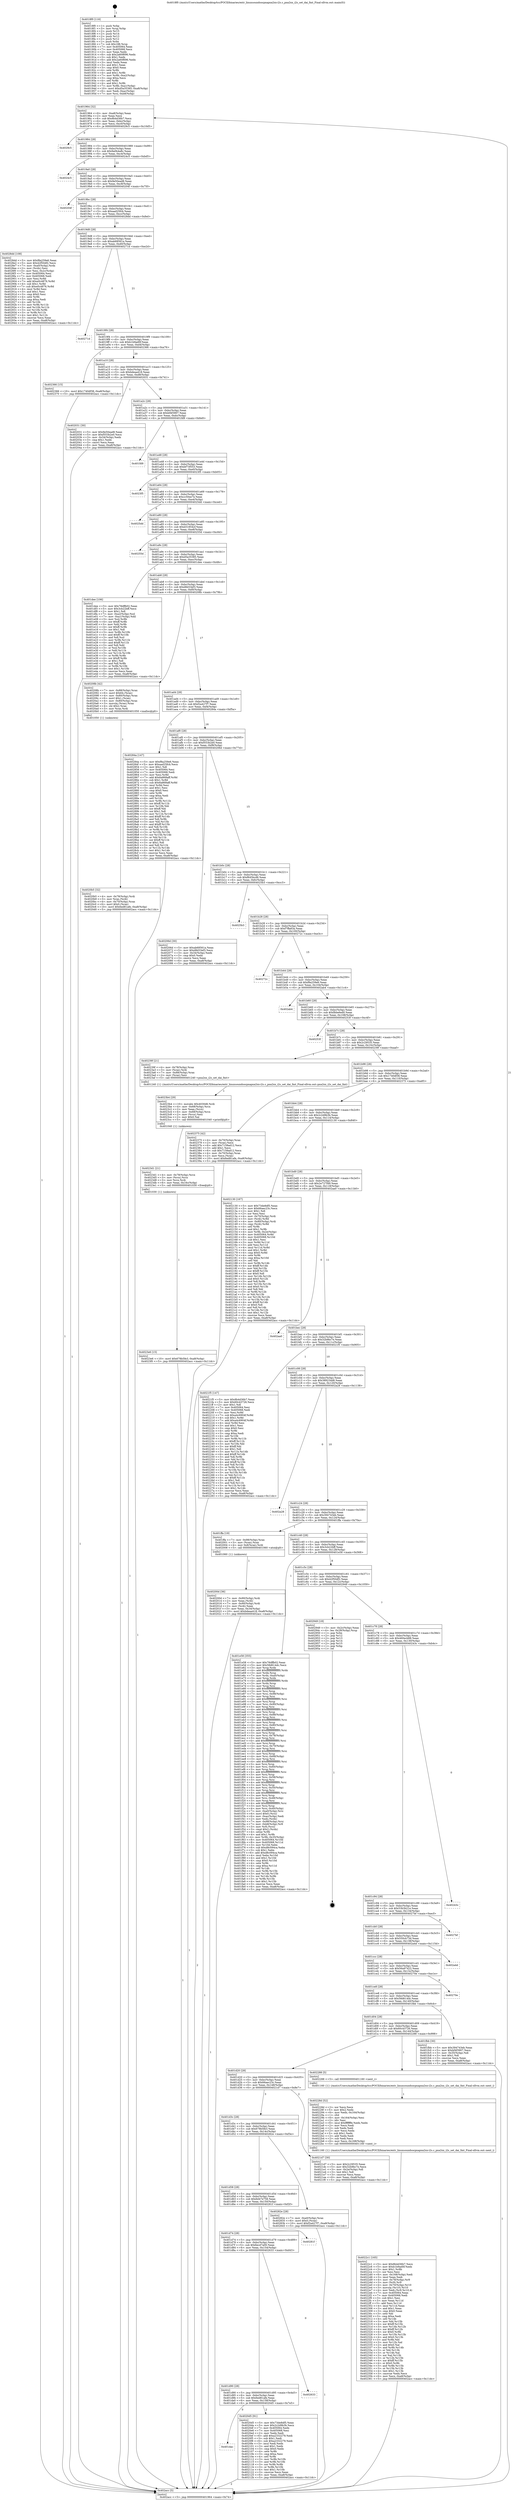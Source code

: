 digraph "0x4018f0" {
  label = "0x4018f0 (/mnt/c/Users/mathe/Desktop/tcc/POCII/binaries/extr_linuxsoundsocpxapxa2xx-i2s.c_pxa2xx_i2s_set_dai_fmt_Final-ollvm.out::main(0))"
  labelloc = "t"
  node[shape=record]

  Entry [label="",width=0.3,height=0.3,shape=circle,fillcolor=black,style=filled]
  "0x401964" [label="{
     0x401964 [32]\l
     | [instrs]\l
     &nbsp;&nbsp;0x401964 \<+6\>: mov -0xa8(%rbp),%eax\l
     &nbsp;&nbsp;0x40196a \<+2\>: mov %eax,%ecx\l
     &nbsp;&nbsp;0x40196c \<+6\>: sub $0x8b4d36b7,%ecx\l
     &nbsp;&nbsp;0x401972 \<+6\>: mov %eax,-0xbc(%rbp)\l
     &nbsp;&nbsp;0x401978 \<+6\>: mov %ecx,-0xc0(%rbp)\l
     &nbsp;&nbsp;0x40197e \<+6\>: je 00000000004029c5 \<main+0x10d5\>\l
  }"]
  "0x4029c5" [label="{
     0x4029c5\l
  }", style=dashed]
  "0x401984" [label="{
     0x401984 [28]\l
     | [instrs]\l
     &nbsp;&nbsp;0x401984 \<+5\>: jmp 0000000000401989 \<main+0x99\>\l
     &nbsp;&nbsp;0x401989 \<+6\>: mov -0xbc(%rbp),%eax\l
     &nbsp;&nbsp;0x40198f \<+5\>: sub $0x9a0b4a8c,%eax\l
     &nbsp;&nbsp;0x401994 \<+6\>: mov %eax,-0xc4(%rbp)\l
     &nbsp;&nbsp;0x40199a \<+6\>: je 00000000004024c5 \<main+0xbd5\>\l
  }"]
  Exit [label="",width=0.3,height=0.3,shape=circle,fillcolor=black,style=filled,peripheries=2]
  "0x4024c5" [label="{
     0x4024c5\l
  }", style=dashed]
  "0x4019a0" [label="{
     0x4019a0 [28]\l
     | [instrs]\l
     &nbsp;&nbsp;0x4019a0 \<+5\>: jmp 00000000004019a5 \<main+0xb5\>\l
     &nbsp;&nbsp;0x4019a5 \<+6\>: mov -0xbc(%rbp),%eax\l
     &nbsp;&nbsp;0x4019ab \<+5\>: sub $0x9e50ead8,%eax\l
     &nbsp;&nbsp;0x4019b0 \<+6\>: mov %eax,-0xc8(%rbp)\l
     &nbsp;&nbsp;0x4019b6 \<+6\>: je 000000000040204f \<main+0x75f\>\l
  }"]
  "0x4023e6" [label="{
     0x4023e6 [15]\l
     | [instrs]\l
     &nbsp;&nbsp;0x4023e6 \<+10\>: movl $0x678b5fe3,-0xa8(%rbp)\l
     &nbsp;&nbsp;0x4023f0 \<+5\>: jmp 0000000000402acc \<main+0x11dc\>\l
  }"]
  "0x40204f" [label="{
     0x40204f\l
  }", style=dashed]
  "0x4019bc" [label="{
     0x4019bc [28]\l
     | [instrs]\l
     &nbsp;&nbsp;0x4019bc \<+5\>: jmp 00000000004019c1 \<main+0xd1\>\l
     &nbsp;&nbsp;0x4019c1 \<+6\>: mov -0xbc(%rbp),%eax\l
     &nbsp;&nbsp;0x4019c7 \<+5\>: sub $0xaad25fcb,%eax\l
     &nbsp;&nbsp;0x4019cc \<+6\>: mov %eax,-0xcc(%rbp)\l
     &nbsp;&nbsp;0x4019d2 \<+6\>: je 00000000004028dd \<main+0xfed\>\l
  }"]
  "0x4023d1" [label="{
     0x4023d1 [21]\l
     | [instrs]\l
     &nbsp;&nbsp;0x4023d1 \<+4\>: mov -0x78(%rbp),%rcx\l
     &nbsp;&nbsp;0x4023d5 \<+3\>: mov (%rcx),%rcx\l
     &nbsp;&nbsp;0x4023d8 \<+3\>: mov %rcx,%rdi\l
     &nbsp;&nbsp;0x4023db \<+6\>: mov %eax,-0x16c(%rbp)\l
     &nbsp;&nbsp;0x4023e1 \<+5\>: call 0000000000401030 \<free@plt\>\l
     | [calls]\l
     &nbsp;&nbsp;0x401030 \{1\} (unknown)\l
  }"]
  "0x4028dd" [label="{
     0x4028dd [108]\l
     | [instrs]\l
     &nbsp;&nbsp;0x4028dd \<+5\>: mov $0xf8a259e6,%eax\l
     &nbsp;&nbsp;0x4028e2 \<+5\>: mov $0x42f50df2,%ecx\l
     &nbsp;&nbsp;0x4028e7 \<+7\>: mov -0xa0(%rbp),%rdx\l
     &nbsp;&nbsp;0x4028ee \<+2\>: mov (%rdx),%esi\l
     &nbsp;&nbsp;0x4028f0 \<+3\>: mov %esi,-0x2c(%rbp)\l
     &nbsp;&nbsp;0x4028f3 \<+7\>: mov 0x405064,%esi\l
     &nbsp;&nbsp;0x4028fa \<+7\>: mov 0x405068,%edi\l
     &nbsp;&nbsp;0x402901 \<+3\>: mov %esi,%r8d\l
     &nbsp;&nbsp;0x402904 \<+7\>: add $0xe0c4876,%r8d\l
     &nbsp;&nbsp;0x40290b \<+4\>: sub $0x1,%r8d\l
     &nbsp;&nbsp;0x40290f \<+7\>: sub $0xe0c4876,%r8d\l
     &nbsp;&nbsp;0x402916 \<+4\>: imul %r8d,%esi\l
     &nbsp;&nbsp;0x40291a \<+3\>: and $0x1,%esi\l
     &nbsp;&nbsp;0x40291d \<+3\>: cmp $0x0,%esi\l
     &nbsp;&nbsp;0x402920 \<+4\>: sete %r9b\l
     &nbsp;&nbsp;0x402924 \<+3\>: cmp $0xa,%edi\l
     &nbsp;&nbsp;0x402927 \<+4\>: setl %r10b\l
     &nbsp;&nbsp;0x40292b \<+3\>: mov %r9b,%r11b\l
     &nbsp;&nbsp;0x40292e \<+3\>: and %r10b,%r11b\l
     &nbsp;&nbsp;0x402931 \<+3\>: xor %r10b,%r9b\l
     &nbsp;&nbsp;0x402934 \<+3\>: or %r9b,%r11b\l
     &nbsp;&nbsp;0x402937 \<+4\>: test $0x1,%r11b\l
     &nbsp;&nbsp;0x40293b \<+3\>: cmovne %ecx,%eax\l
     &nbsp;&nbsp;0x40293e \<+6\>: mov %eax,-0xa8(%rbp)\l
     &nbsp;&nbsp;0x402944 \<+5\>: jmp 0000000000402acc \<main+0x11dc\>\l
  }"]
  "0x4019d8" [label="{
     0x4019d8 [28]\l
     | [instrs]\l
     &nbsp;&nbsp;0x4019d8 \<+5\>: jmp 00000000004019dd \<main+0xed\>\l
     &nbsp;&nbsp;0x4019dd \<+6\>: mov -0xbc(%rbp),%eax\l
     &nbsp;&nbsp;0x4019e3 \<+5\>: sub $0xab68561a,%eax\l
     &nbsp;&nbsp;0x4019e8 \<+6\>: mov %eax,-0xd0(%rbp)\l
     &nbsp;&nbsp;0x4019ee \<+6\>: je 000000000040271d \<main+0xe2d\>\l
  }"]
  "0x4023b4" [label="{
     0x4023b4 [29]\l
     | [instrs]\l
     &nbsp;&nbsp;0x4023b4 \<+10\>: movabs $0x4030d6,%rdi\l
     &nbsp;&nbsp;0x4023be \<+4\>: mov -0x68(%rbp),%rcx\l
     &nbsp;&nbsp;0x4023c2 \<+2\>: mov %eax,(%rcx)\l
     &nbsp;&nbsp;0x4023c4 \<+4\>: mov -0x68(%rbp),%rcx\l
     &nbsp;&nbsp;0x4023c8 \<+2\>: mov (%rcx),%esi\l
     &nbsp;&nbsp;0x4023ca \<+2\>: mov $0x0,%al\l
     &nbsp;&nbsp;0x4023cc \<+5\>: call 0000000000401040 \<printf@plt\>\l
     | [calls]\l
     &nbsp;&nbsp;0x401040 \{1\} (unknown)\l
  }"]
  "0x40271d" [label="{
     0x40271d\l
  }", style=dashed]
  "0x4019f4" [label="{
     0x4019f4 [28]\l
     | [instrs]\l
     &nbsp;&nbsp;0x4019f4 \<+5\>: jmp 00000000004019f9 \<main+0x109\>\l
     &nbsp;&nbsp;0x4019f9 \<+6\>: mov -0xbc(%rbp),%eax\l
     &nbsp;&nbsp;0x4019ff \<+5\>: sub $0xb1b9ad0f,%eax\l
     &nbsp;&nbsp;0x401a04 \<+6\>: mov %eax,-0xd4(%rbp)\l
     &nbsp;&nbsp;0x401a0a \<+6\>: je 0000000000402366 \<main+0xa76\>\l
  }"]
  "0x4022c1" [label="{
     0x4022c1 [165]\l
     | [instrs]\l
     &nbsp;&nbsp;0x4022c1 \<+5\>: mov $0x8b4d36b7,%ecx\l
     &nbsp;&nbsp;0x4022c6 \<+5\>: mov $0xb1b9ad0f,%edx\l
     &nbsp;&nbsp;0x4022cb \<+3\>: mov $0x1,%r8b\l
     &nbsp;&nbsp;0x4022ce \<+2\>: xor %esi,%esi\l
     &nbsp;&nbsp;0x4022d0 \<+6\>: mov -0x168(%rbp),%edi\l
     &nbsp;&nbsp;0x4022d6 \<+3\>: imul %eax,%edi\l
     &nbsp;&nbsp;0x4022d9 \<+4\>: mov -0x78(%rbp),%r9\l
     &nbsp;&nbsp;0x4022dd \<+3\>: mov (%r9),%r9\l
     &nbsp;&nbsp;0x4022e0 \<+4\>: mov -0x70(%rbp),%r10\l
     &nbsp;&nbsp;0x4022e4 \<+3\>: movslq (%r10),%r10\l
     &nbsp;&nbsp;0x4022e7 \<+4\>: mov %edi,(%r9,%r10,4)\l
     &nbsp;&nbsp;0x4022eb \<+7\>: mov 0x405064,%eax\l
     &nbsp;&nbsp;0x4022f2 \<+7\>: mov 0x405068,%edi\l
     &nbsp;&nbsp;0x4022f9 \<+3\>: sub $0x1,%esi\l
     &nbsp;&nbsp;0x4022fc \<+3\>: mov %eax,%r11d\l
     &nbsp;&nbsp;0x4022ff \<+3\>: add %esi,%r11d\l
     &nbsp;&nbsp;0x402302 \<+4\>: imul %r11d,%eax\l
     &nbsp;&nbsp;0x402306 \<+3\>: and $0x1,%eax\l
     &nbsp;&nbsp;0x402309 \<+3\>: cmp $0x0,%eax\l
     &nbsp;&nbsp;0x40230c \<+3\>: sete %bl\l
     &nbsp;&nbsp;0x40230f \<+3\>: cmp $0xa,%edi\l
     &nbsp;&nbsp;0x402312 \<+4\>: setl %r14b\l
     &nbsp;&nbsp;0x402316 \<+3\>: mov %bl,%r15b\l
     &nbsp;&nbsp;0x402319 \<+4\>: xor $0xff,%r15b\l
     &nbsp;&nbsp;0x40231d \<+3\>: mov %r14b,%r12b\l
     &nbsp;&nbsp;0x402320 \<+4\>: xor $0xff,%r12b\l
     &nbsp;&nbsp;0x402324 \<+4\>: xor $0x0,%r8b\l
     &nbsp;&nbsp;0x402328 \<+3\>: mov %r15b,%r13b\l
     &nbsp;&nbsp;0x40232b \<+4\>: and $0x0,%r13b\l
     &nbsp;&nbsp;0x40232f \<+3\>: and %r8b,%bl\l
     &nbsp;&nbsp;0x402332 \<+3\>: mov %r12b,%al\l
     &nbsp;&nbsp;0x402335 \<+2\>: and $0x0,%al\l
     &nbsp;&nbsp;0x402337 \<+3\>: and %r8b,%r14b\l
     &nbsp;&nbsp;0x40233a \<+3\>: or %bl,%r13b\l
     &nbsp;&nbsp;0x40233d \<+3\>: or %r14b,%al\l
     &nbsp;&nbsp;0x402340 \<+3\>: xor %al,%r13b\l
     &nbsp;&nbsp;0x402343 \<+3\>: or %r12b,%r15b\l
     &nbsp;&nbsp;0x402346 \<+4\>: xor $0xff,%r15b\l
     &nbsp;&nbsp;0x40234a \<+4\>: or $0x0,%r8b\l
     &nbsp;&nbsp;0x40234e \<+3\>: and %r8b,%r15b\l
     &nbsp;&nbsp;0x402351 \<+3\>: or %r15b,%r13b\l
     &nbsp;&nbsp;0x402354 \<+4\>: test $0x1,%r13b\l
     &nbsp;&nbsp;0x402358 \<+3\>: cmovne %edx,%ecx\l
     &nbsp;&nbsp;0x40235b \<+6\>: mov %ecx,-0xa8(%rbp)\l
     &nbsp;&nbsp;0x402361 \<+5\>: jmp 0000000000402acc \<main+0x11dc\>\l
  }"]
  "0x402366" [label="{
     0x402366 [15]\l
     | [instrs]\l
     &nbsp;&nbsp;0x402366 \<+10\>: movl $0x1740df38,-0xa8(%rbp)\l
     &nbsp;&nbsp;0x402370 \<+5\>: jmp 0000000000402acc \<main+0x11dc\>\l
  }"]
  "0x401a10" [label="{
     0x401a10 [28]\l
     | [instrs]\l
     &nbsp;&nbsp;0x401a10 \<+5\>: jmp 0000000000401a15 \<main+0x125\>\l
     &nbsp;&nbsp;0x401a15 \<+6\>: mov -0xbc(%rbp),%eax\l
     &nbsp;&nbsp;0x401a1b \<+5\>: sub $0xbdeaa418,%eax\l
     &nbsp;&nbsp;0x401a20 \<+6\>: mov %eax,-0xd8(%rbp)\l
     &nbsp;&nbsp;0x401a26 \<+6\>: je 0000000000402031 \<main+0x741\>\l
  }"]
  "0x40228d" [label="{
     0x40228d [52]\l
     | [instrs]\l
     &nbsp;&nbsp;0x40228d \<+2\>: xor %ecx,%ecx\l
     &nbsp;&nbsp;0x40228f \<+5\>: mov $0x2,%edx\l
     &nbsp;&nbsp;0x402294 \<+6\>: mov %edx,-0x164(%rbp)\l
     &nbsp;&nbsp;0x40229a \<+1\>: cltd\l
     &nbsp;&nbsp;0x40229b \<+6\>: mov -0x164(%rbp),%esi\l
     &nbsp;&nbsp;0x4022a1 \<+2\>: idiv %esi\l
     &nbsp;&nbsp;0x4022a3 \<+6\>: imul $0xfffffffe,%edx,%edx\l
     &nbsp;&nbsp;0x4022a9 \<+2\>: mov %ecx,%edi\l
     &nbsp;&nbsp;0x4022ab \<+2\>: sub %edx,%edi\l
     &nbsp;&nbsp;0x4022ad \<+2\>: mov %ecx,%edx\l
     &nbsp;&nbsp;0x4022af \<+3\>: sub $0x1,%edx\l
     &nbsp;&nbsp;0x4022b2 \<+2\>: add %edx,%edi\l
     &nbsp;&nbsp;0x4022b4 \<+2\>: sub %edi,%ecx\l
     &nbsp;&nbsp;0x4022b6 \<+6\>: mov %ecx,-0x168(%rbp)\l
     &nbsp;&nbsp;0x4022bc \<+5\>: call 0000000000401160 \<next_i\>\l
     | [calls]\l
     &nbsp;&nbsp;0x401160 \{1\} (/mnt/c/Users/mathe/Desktop/tcc/POCII/binaries/extr_linuxsoundsocpxapxa2xx-i2s.c_pxa2xx_i2s_set_dai_fmt_Final-ollvm.out::next_i)\l
  }"]
  "0x402031" [label="{
     0x402031 [30]\l
     | [instrs]\l
     &nbsp;&nbsp;0x402031 \<+5\>: mov $0x9e50ead8,%eax\l
     &nbsp;&nbsp;0x402036 \<+5\>: mov $0xf553b2e0,%ecx\l
     &nbsp;&nbsp;0x40203b \<+3\>: mov -0x34(%rbp),%edx\l
     &nbsp;&nbsp;0x40203e \<+3\>: cmp $0x1,%edx\l
     &nbsp;&nbsp;0x402041 \<+3\>: cmovl %ecx,%eax\l
     &nbsp;&nbsp;0x402044 \<+6\>: mov %eax,-0xa8(%rbp)\l
     &nbsp;&nbsp;0x40204a \<+5\>: jmp 0000000000402acc \<main+0x11dc\>\l
  }"]
  "0x401a2c" [label="{
     0x401a2c [28]\l
     | [instrs]\l
     &nbsp;&nbsp;0x401a2c \<+5\>: jmp 0000000000401a31 \<main+0x141\>\l
     &nbsp;&nbsp;0x401a31 \<+6\>: mov -0xbc(%rbp),%eax\l
     &nbsp;&nbsp;0x401a37 \<+5\>: sub $0xbf4f3907,%eax\l
     &nbsp;&nbsp;0x401a3c \<+6\>: mov %eax,-0xdc(%rbp)\l
     &nbsp;&nbsp;0x401a42 \<+6\>: je 0000000000401fd9 \<main+0x6e9\>\l
  }"]
  "0x401dac" [label="{
     0x401dac\l
  }", style=dashed]
  "0x401fd9" [label="{
     0x401fd9\l
  }", style=dashed]
  "0x401a48" [label="{
     0x401a48 [28]\l
     | [instrs]\l
     &nbsp;&nbsp;0x401a48 \<+5\>: jmp 0000000000401a4d \<main+0x15d\>\l
     &nbsp;&nbsp;0x401a4d \<+6\>: mov -0xbc(%rbp),%eax\l
     &nbsp;&nbsp;0x401a53 \<+5\>: sub $0xbf73f553,%eax\l
     &nbsp;&nbsp;0x401a58 \<+6\>: mov %eax,-0xe0(%rbp)\l
     &nbsp;&nbsp;0x401a5e \<+6\>: je 00000000004023f5 \<main+0xb05\>\l
  }"]
  "0x4020d5" [label="{
     0x4020d5 [91]\l
     | [instrs]\l
     &nbsp;&nbsp;0x4020d5 \<+5\>: mov $0x73de8df5,%eax\l
     &nbsp;&nbsp;0x4020da \<+5\>: mov $0x2c2d9b3b,%ecx\l
     &nbsp;&nbsp;0x4020df \<+7\>: mov 0x405064,%edx\l
     &nbsp;&nbsp;0x4020e6 \<+7\>: mov 0x405068,%esi\l
     &nbsp;&nbsp;0x4020ed \<+2\>: mov %edx,%edi\l
     &nbsp;&nbsp;0x4020ef \<+6\>: add $0xa2332279,%edi\l
     &nbsp;&nbsp;0x4020f5 \<+3\>: sub $0x1,%edi\l
     &nbsp;&nbsp;0x4020f8 \<+6\>: sub $0xa2332279,%edi\l
     &nbsp;&nbsp;0x4020fe \<+3\>: imul %edi,%edx\l
     &nbsp;&nbsp;0x402101 \<+3\>: and $0x1,%edx\l
     &nbsp;&nbsp;0x402104 \<+3\>: cmp $0x0,%edx\l
     &nbsp;&nbsp;0x402107 \<+4\>: sete %r8b\l
     &nbsp;&nbsp;0x40210b \<+3\>: cmp $0xa,%esi\l
     &nbsp;&nbsp;0x40210e \<+4\>: setl %r9b\l
     &nbsp;&nbsp;0x402112 \<+3\>: mov %r8b,%r10b\l
     &nbsp;&nbsp;0x402115 \<+3\>: and %r9b,%r10b\l
     &nbsp;&nbsp;0x402118 \<+3\>: xor %r9b,%r8b\l
     &nbsp;&nbsp;0x40211b \<+3\>: or %r8b,%r10b\l
     &nbsp;&nbsp;0x40211e \<+4\>: test $0x1,%r10b\l
     &nbsp;&nbsp;0x402122 \<+3\>: cmovne %ecx,%eax\l
     &nbsp;&nbsp;0x402125 \<+6\>: mov %eax,-0xa8(%rbp)\l
     &nbsp;&nbsp;0x40212b \<+5\>: jmp 0000000000402acc \<main+0x11dc\>\l
  }"]
  "0x4023f5" [label="{
     0x4023f5\l
  }", style=dashed]
  "0x401a64" [label="{
     0x401a64 [28]\l
     | [instrs]\l
     &nbsp;&nbsp;0x401a64 \<+5\>: jmp 0000000000401a69 \<main+0x179\>\l
     &nbsp;&nbsp;0x401a69 \<+6\>: mov -0xbc(%rbp),%eax\l
     &nbsp;&nbsp;0x401a6f \<+5\>: sub $0xcc50ee7e,%eax\l
     &nbsp;&nbsp;0x401a74 \<+6\>: mov %eax,-0xe4(%rbp)\l
     &nbsp;&nbsp;0x401a7a \<+6\>: je 00000000004025dd \<main+0xced\>\l
  }"]
  "0x401d90" [label="{
     0x401d90 [28]\l
     | [instrs]\l
     &nbsp;&nbsp;0x401d90 \<+5\>: jmp 0000000000401d95 \<main+0x4a5\>\l
     &nbsp;&nbsp;0x401d95 \<+6\>: mov -0xbc(%rbp),%eax\l
     &nbsp;&nbsp;0x401d9b \<+5\>: sub $0x6ed81afe,%eax\l
     &nbsp;&nbsp;0x401da0 \<+6\>: mov %eax,-0x158(%rbp)\l
     &nbsp;&nbsp;0x401da6 \<+6\>: je 00000000004020d5 \<main+0x7e5\>\l
  }"]
  "0x4025dd" [label="{
     0x4025dd\l
  }", style=dashed]
  "0x401a80" [label="{
     0x401a80 [28]\l
     | [instrs]\l
     &nbsp;&nbsp;0x401a80 \<+5\>: jmp 0000000000401a85 \<main+0x195\>\l
     &nbsp;&nbsp;0x401a85 \<+6\>: mov -0xbc(%rbp),%eax\l
     &nbsp;&nbsp;0x401a8b \<+5\>: sub $0xd31854cf,%eax\l
     &nbsp;&nbsp;0x401a90 \<+6\>: mov %eax,-0xe8(%rbp)\l
     &nbsp;&nbsp;0x401a96 \<+6\>: je 000000000040255d \<main+0xc6d\>\l
  }"]
  "0x402633" [label="{
     0x402633\l
  }", style=dashed]
  "0x40255d" [label="{
     0x40255d\l
  }", style=dashed]
  "0x401a9c" [label="{
     0x401a9c [28]\l
     | [instrs]\l
     &nbsp;&nbsp;0x401a9c \<+5\>: jmp 0000000000401aa1 \<main+0x1b1\>\l
     &nbsp;&nbsp;0x401aa1 \<+6\>: mov -0xbc(%rbp),%eax\l
     &nbsp;&nbsp;0x401aa7 \<+5\>: sub $0xd5a35385,%eax\l
     &nbsp;&nbsp;0x401aac \<+6\>: mov %eax,-0xec(%rbp)\l
     &nbsp;&nbsp;0x401ab2 \<+6\>: je 0000000000401dee \<main+0x4fe\>\l
  }"]
  "0x401d74" [label="{
     0x401d74 [28]\l
     | [instrs]\l
     &nbsp;&nbsp;0x401d74 \<+5\>: jmp 0000000000401d79 \<main+0x489\>\l
     &nbsp;&nbsp;0x401d79 \<+6\>: mov -0xbc(%rbp),%eax\l
     &nbsp;&nbsp;0x401d7f \<+5\>: sub $0x6ecd7a00,%eax\l
     &nbsp;&nbsp;0x401d84 \<+6\>: mov %eax,-0x154(%rbp)\l
     &nbsp;&nbsp;0x401d8a \<+6\>: je 0000000000402633 \<main+0xd43\>\l
  }"]
  "0x401dee" [label="{
     0x401dee [106]\l
     | [instrs]\l
     &nbsp;&nbsp;0x401dee \<+5\>: mov $0x78dffb02,%eax\l
     &nbsp;&nbsp;0x401df3 \<+5\>: mov $0x3cb22bff,%ecx\l
     &nbsp;&nbsp;0x401df8 \<+2\>: mov $0x1,%dl\l
     &nbsp;&nbsp;0x401dfa \<+7\>: mov -0xa2(%rbp),%sil\l
     &nbsp;&nbsp;0x401e01 \<+7\>: mov -0xa1(%rbp),%dil\l
     &nbsp;&nbsp;0x401e08 \<+3\>: mov %sil,%r8b\l
     &nbsp;&nbsp;0x401e0b \<+4\>: xor $0xff,%r8b\l
     &nbsp;&nbsp;0x401e0f \<+3\>: mov %dil,%r9b\l
     &nbsp;&nbsp;0x401e12 \<+4\>: xor $0xff,%r9b\l
     &nbsp;&nbsp;0x401e16 \<+3\>: xor $0x1,%dl\l
     &nbsp;&nbsp;0x401e19 \<+3\>: mov %r8b,%r10b\l
     &nbsp;&nbsp;0x401e1c \<+4\>: and $0xff,%r10b\l
     &nbsp;&nbsp;0x401e20 \<+3\>: and %dl,%sil\l
     &nbsp;&nbsp;0x401e23 \<+3\>: mov %r9b,%r11b\l
     &nbsp;&nbsp;0x401e26 \<+4\>: and $0xff,%r11b\l
     &nbsp;&nbsp;0x401e2a \<+3\>: and %dl,%dil\l
     &nbsp;&nbsp;0x401e2d \<+3\>: or %sil,%r10b\l
     &nbsp;&nbsp;0x401e30 \<+3\>: or %dil,%r11b\l
     &nbsp;&nbsp;0x401e33 \<+3\>: xor %r11b,%r10b\l
     &nbsp;&nbsp;0x401e36 \<+3\>: or %r9b,%r8b\l
     &nbsp;&nbsp;0x401e39 \<+4\>: xor $0xff,%r8b\l
     &nbsp;&nbsp;0x401e3d \<+3\>: or $0x1,%dl\l
     &nbsp;&nbsp;0x401e40 \<+3\>: and %dl,%r8b\l
     &nbsp;&nbsp;0x401e43 \<+3\>: or %r8b,%r10b\l
     &nbsp;&nbsp;0x401e46 \<+4\>: test $0x1,%r10b\l
     &nbsp;&nbsp;0x401e4a \<+3\>: cmovne %ecx,%eax\l
     &nbsp;&nbsp;0x401e4d \<+6\>: mov %eax,-0xa8(%rbp)\l
     &nbsp;&nbsp;0x401e53 \<+5\>: jmp 0000000000402acc \<main+0x11dc\>\l
  }"]
  "0x401ab8" [label="{
     0x401ab8 [28]\l
     | [instrs]\l
     &nbsp;&nbsp;0x401ab8 \<+5\>: jmp 0000000000401abd \<main+0x1cd\>\l
     &nbsp;&nbsp;0x401abd \<+6\>: mov -0xbc(%rbp),%eax\l
     &nbsp;&nbsp;0x401ac3 \<+5\>: sub $0xd8d33ef3,%eax\l
     &nbsp;&nbsp;0x401ac8 \<+6\>: mov %eax,-0xf0(%rbp)\l
     &nbsp;&nbsp;0x401ace \<+6\>: je 000000000040208b \<main+0x79b\>\l
  }"]
  "0x402acc" [label="{
     0x402acc [5]\l
     | [instrs]\l
     &nbsp;&nbsp;0x402acc \<+5\>: jmp 0000000000401964 \<main+0x74\>\l
  }"]
  "0x4018f0" [label="{
     0x4018f0 [116]\l
     | [instrs]\l
     &nbsp;&nbsp;0x4018f0 \<+1\>: push %rbp\l
     &nbsp;&nbsp;0x4018f1 \<+3\>: mov %rsp,%rbp\l
     &nbsp;&nbsp;0x4018f4 \<+2\>: push %r15\l
     &nbsp;&nbsp;0x4018f6 \<+2\>: push %r14\l
     &nbsp;&nbsp;0x4018f8 \<+2\>: push %r13\l
     &nbsp;&nbsp;0x4018fa \<+2\>: push %r12\l
     &nbsp;&nbsp;0x4018fc \<+1\>: push %rbx\l
     &nbsp;&nbsp;0x4018fd \<+7\>: sub $0x188,%rsp\l
     &nbsp;&nbsp;0x401904 \<+7\>: mov 0x405064,%eax\l
     &nbsp;&nbsp;0x40190b \<+7\>: mov 0x405068,%ecx\l
     &nbsp;&nbsp;0x401912 \<+2\>: mov %eax,%edx\l
     &nbsp;&nbsp;0x401914 \<+6\>: sub $0x2a60f696,%edx\l
     &nbsp;&nbsp;0x40191a \<+3\>: sub $0x1,%edx\l
     &nbsp;&nbsp;0x40191d \<+6\>: add $0x2a60f696,%edx\l
     &nbsp;&nbsp;0x401923 \<+3\>: imul %edx,%eax\l
     &nbsp;&nbsp;0x401926 \<+3\>: and $0x1,%eax\l
     &nbsp;&nbsp;0x401929 \<+3\>: cmp $0x0,%eax\l
     &nbsp;&nbsp;0x40192c \<+4\>: sete %r8b\l
     &nbsp;&nbsp;0x401930 \<+4\>: and $0x1,%r8b\l
     &nbsp;&nbsp;0x401934 \<+7\>: mov %r8b,-0xa2(%rbp)\l
     &nbsp;&nbsp;0x40193b \<+3\>: cmp $0xa,%ecx\l
     &nbsp;&nbsp;0x40193e \<+4\>: setl %r8b\l
     &nbsp;&nbsp;0x401942 \<+4\>: and $0x1,%r8b\l
     &nbsp;&nbsp;0x401946 \<+7\>: mov %r8b,-0xa1(%rbp)\l
     &nbsp;&nbsp;0x40194d \<+10\>: movl $0xd5a35385,-0xa8(%rbp)\l
     &nbsp;&nbsp;0x401957 \<+6\>: mov %edi,-0xac(%rbp)\l
     &nbsp;&nbsp;0x40195d \<+7\>: mov %rsi,-0xb8(%rbp)\l
  }"]
  "0x40281f" [label="{
     0x40281f\l
  }", style=dashed]
  "0x40208b" [label="{
     0x40208b [42]\l
     | [instrs]\l
     &nbsp;&nbsp;0x40208b \<+7\>: mov -0x88(%rbp),%rax\l
     &nbsp;&nbsp;0x402092 \<+6\>: movl $0x64,(%rax)\l
     &nbsp;&nbsp;0x402098 \<+4\>: mov -0x80(%rbp),%rax\l
     &nbsp;&nbsp;0x40209c \<+6\>: movl $0x1,(%rax)\l
     &nbsp;&nbsp;0x4020a2 \<+4\>: mov -0x80(%rbp),%rax\l
     &nbsp;&nbsp;0x4020a6 \<+3\>: movslq (%rax),%rax\l
     &nbsp;&nbsp;0x4020a9 \<+4\>: shl $0x2,%rax\l
     &nbsp;&nbsp;0x4020ad \<+3\>: mov %rax,%rdi\l
     &nbsp;&nbsp;0x4020b0 \<+5\>: call 0000000000401050 \<malloc@plt\>\l
     | [calls]\l
     &nbsp;&nbsp;0x401050 \{1\} (unknown)\l
  }"]
  "0x401ad4" [label="{
     0x401ad4 [28]\l
     | [instrs]\l
     &nbsp;&nbsp;0x401ad4 \<+5\>: jmp 0000000000401ad9 \<main+0x1e9\>\l
     &nbsp;&nbsp;0x401ad9 \<+6\>: mov -0xbc(%rbp),%eax\l
     &nbsp;&nbsp;0x401adf \<+5\>: sub $0xf2a427f7,%eax\l
     &nbsp;&nbsp;0x401ae4 \<+6\>: mov %eax,-0xf4(%rbp)\l
     &nbsp;&nbsp;0x401aea \<+6\>: je 000000000040284a \<main+0xf5a\>\l
  }"]
  "0x401d58" [label="{
     0x401d58 [28]\l
     | [instrs]\l
     &nbsp;&nbsp;0x401d58 \<+5\>: jmp 0000000000401d5d \<main+0x46d\>\l
     &nbsp;&nbsp;0x401d5d \<+6\>: mov -0xbc(%rbp),%eax\l
     &nbsp;&nbsp;0x401d63 \<+5\>: sub $0x6d47e758,%eax\l
     &nbsp;&nbsp;0x401d68 \<+6\>: mov %eax,-0x150(%rbp)\l
     &nbsp;&nbsp;0x401d6e \<+6\>: je 000000000040281f \<main+0xf2f\>\l
  }"]
  "0x40284a" [label="{
     0x40284a [147]\l
     | [instrs]\l
     &nbsp;&nbsp;0x40284a \<+5\>: mov $0xf8a259e6,%eax\l
     &nbsp;&nbsp;0x40284f \<+5\>: mov $0xaad25fcb,%ecx\l
     &nbsp;&nbsp;0x402854 \<+2\>: mov $0x1,%dl\l
     &nbsp;&nbsp;0x402856 \<+7\>: mov 0x405064,%esi\l
     &nbsp;&nbsp;0x40285d \<+7\>: mov 0x405068,%edi\l
     &nbsp;&nbsp;0x402864 \<+3\>: mov %esi,%r8d\l
     &nbsp;&nbsp;0x402867 \<+7\>: add $0x6a868aff,%r8d\l
     &nbsp;&nbsp;0x40286e \<+4\>: sub $0x1,%r8d\l
     &nbsp;&nbsp;0x402872 \<+7\>: sub $0x6a868aff,%r8d\l
     &nbsp;&nbsp;0x402879 \<+4\>: imul %r8d,%esi\l
     &nbsp;&nbsp;0x40287d \<+3\>: and $0x1,%esi\l
     &nbsp;&nbsp;0x402880 \<+3\>: cmp $0x0,%esi\l
     &nbsp;&nbsp;0x402883 \<+4\>: sete %r9b\l
     &nbsp;&nbsp;0x402887 \<+3\>: cmp $0xa,%edi\l
     &nbsp;&nbsp;0x40288a \<+4\>: setl %r10b\l
     &nbsp;&nbsp;0x40288e \<+3\>: mov %r9b,%r11b\l
     &nbsp;&nbsp;0x402891 \<+4\>: xor $0xff,%r11b\l
     &nbsp;&nbsp;0x402895 \<+3\>: mov %r10b,%bl\l
     &nbsp;&nbsp;0x402898 \<+3\>: xor $0xff,%bl\l
     &nbsp;&nbsp;0x40289b \<+3\>: xor $0x1,%dl\l
     &nbsp;&nbsp;0x40289e \<+3\>: mov %r11b,%r14b\l
     &nbsp;&nbsp;0x4028a1 \<+4\>: and $0xff,%r14b\l
     &nbsp;&nbsp;0x4028a5 \<+3\>: and %dl,%r9b\l
     &nbsp;&nbsp;0x4028a8 \<+3\>: mov %bl,%r15b\l
     &nbsp;&nbsp;0x4028ab \<+4\>: and $0xff,%r15b\l
     &nbsp;&nbsp;0x4028af \<+3\>: and %dl,%r10b\l
     &nbsp;&nbsp;0x4028b2 \<+3\>: or %r9b,%r14b\l
     &nbsp;&nbsp;0x4028b5 \<+3\>: or %r10b,%r15b\l
     &nbsp;&nbsp;0x4028b8 \<+3\>: xor %r15b,%r14b\l
     &nbsp;&nbsp;0x4028bb \<+3\>: or %bl,%r11b\l
     &nbsp;&nbsp;0x4028be \<+4\>: xor $0xff,%r11b\l
     &nbsp;&nbsp;0x4028c2 \<+3\>: or $0x1,%dl\l
     &nbsp;&nbsp;0x4028c5 \<+3\>: and %dl,%r11b\l
     &nbsp;&nbsp;0x4028c8 \<+3\>: or %r11b,%r14b\l
     &nbsp;&nbsp;0x4028cb \<+4\>: test $0x1,%r14b\l
     &nbsp;&nbsp;0x4028cf \<+3\>: cmovne %ecx,%eax\l
     &nbsp;&nbsp;0x4028d2 \<+6\>: mov %eax,-0xa8(%rbp)\l
     &nbsp;&nbsp;0x4028d8 \<+5\>: jmp 0000000000402acc \<main+0x11dc\>\l
  }"]
  "0x401af0" [label="{
     0x401af0 [28]\l
     | [instrs]\l
     &nbsp;&nbsp;0x401af0 \<+5\>: jmp 0000000000401af5 \<main+0x205\>\l
     &nbsp;&nbsp;0x401af5 \<+6\>: mov -0xbc(%rbp),%eax\l
     &nbsp;&nbsp;0x401afb \<+5\>: sub $0xf553b2e0,%eax\l
     &nbsp;&nbsp;0x401b00 \<+6\>: mov %eax,-0xf8(%rbp)\l
     &nbsp;&nbsp;0x401b06 \<+6\>: je 000000000040206d \<main+0x77d\>\l
  }"]
  "0x40282e" [label="{
     0x40282e [28]\l
     | [instrs]\l
     &nbsp;&nbsp;0x40282e \<+7\>: mov -0xa0(%rbp),%rax\l
     &nbsp;&nbsp;0x402835 \<+6\>: movl $0x0,(%rax)\l
     &nbsp;&nbsp;0x40283b \<+10\>: movl $0xf2a427f7,-0xa8(%rbp)\l
     &nbsp;&nbsp;0x402845 \<+5\>: jmp 0000000000402acc \<main+0x11dc\>\l
  }"]
  "0x40206d" [label="{
     0x40206d [30]\l
     | [instrs]\l
     &nbsp;&nbsp;0x40206d \<+5\>: mov $0xab68561a,%eax\l
     &nbsp;&nbsp;0x402072 \<+5\>: mov $0xd8d33ef3,%ecx\l
     &nbsp;&nbsp;0x402077 \<+3\>: mov -0x34(%rbp),%edx\l
     &nbsp;&nbsp;0x40207a \<+3\>: cmp $0x0,%edx\l
     &nbsp;&nbsp;0x40207d \<+3\>: cmove %ecx,%eax\l
     &nbsp;&nbsp;0x402080 \<+6\>: mov %eax,-0xa8(%rbp)\l
     &nbsp;&nbsp;0x402086 \<+5\>: jmp 0000000000402acc \<main+0x11dc\>\l
  }"]
  "0x401b0c" [label="{
     0x401b0c [28]\l
     | [instrs]\l
     &nbsp;&nbsp;0x401b0c \<+5\>: jmp 0000000000401b11 \<main+0x221\>\l
     &nbsp;&nbsp;0x401b11 \<+6\>: mov -0xbc(%rbp),%eax\l
     &nbsp;&nbsp;0x401b17 \<+5\>: sub $0xf645bcd6,%eax\l
     &nbsp;&nbsp;0x401b1c \<+6\>: mov %eax,-0xfc(%rbp)\l
     &nbsp;&nbsp;0x401b22 \<+6\>: je 00000000004025b3 \<main+0xcc3\>\l
  }"]
  "0x401d3c" [label="{
     0x401d3c [28]\l
     | [instrs]\l
     &nbsp;&nbsp;0x401d3c \<+5\>: jmp 0000000000401d41 \<main+0x451\>\l
     &nbsp;&nbsp;0x401d41 \<+6\>: mov -0xbc(%rbp),%eax\l
     &nbsp;&nbsp;0x401d47 \<+5\>: sub $0x678b5fe3,%eax\l
     &nbsp;&nbsp;0x401d4c \<+6\>: mov %eax,-0x14c(%rbp)\l
     &nbsp;&nbsp;0x401d52 \<+6\>: je 000000000040282e \<main+0xf3e\>\l
  }"]
  "0x4025b3" [label="{
     0x4025b3\l
  }", style=dashed]
  "0x401b28" [label="{
     0x401b28 [28]\l
     | [instrs]\l
     &nbsp;&nbsp;0x401b28 \<+5\>: jmp 0000000000401b2d \<main+0x23d\>\l
     &nbsp;&nbsp;0x401b2d \<+6\>: mov -0xbc(%rbp),%eax\l
     &nbsp;&nbsp;0x401b33 \<+5\>: sub $0xf7ffa83a,%eax\l
     &nbsp;&nbsp;0x401b38 \<+6\>: mov %eax,-0x100(%rbp)\l
     &nbsp;&nbsp;0x401b3e \<+6\>: je 000000000040272c \<main+0xe3c\>\l
  }"]
  "0x4021d7" [label="{
     0x4021d7 [30]\l
     | [instrs]\l
     &nbsp;&nbsp;0x4021d7 \<+5\>: mov $0x2c29535,%eax\l
     &nbsp;&nbsp;0x4021dc \<+5\>: mov $0x32b9bc7e,%ecx\l
     &nbsp;&nbsp;0x4021e1 \<+3\>: mov -0x2e(%rbp),%dl\l
     &nbsp;&nbsp;0x4021e4 \<+3\>: test $0x1,%dl\l
     &nbsp;&nbsp;0x4021e7 \<+3\>: cmovne %ecx,%eax\l
     &nbsp;&nbsp;0x4021ea \<+6\>: mov %eax,-0xa8(%rbp)\l
     &nbsp;&nbsp;0x4021f0 \<+5\>: jmp 0000000000402acc \<main+0x11dc\>\l
  }"]
  "0x40272c" [label="{
     0x40272c\l
  }", style=dashed]
  "0x401b44" [label="{
     0x401b44 [28]\l
     | [instrs]\l
     &nbsp;&nbsp;0x401b44 \<+5\>: jmp 0000000000401b49 \<main+0x259\>\l
     &nbsp;&nbsp;0x401b49 \<+6\>: mov -0xbc(%rbp),%eax\l
     &nbsp;&nbsp;0x401b4f \<+5\>: sub $0xf8a259e6,%eax\l
     &nbsp;&nbsp;0x401b54 \<+6\>: mov %eax,-0x104(%rbp)\l
     &nbsp;&nbsp;0x401b5a \<+6\>: je 0000000000402ab4 \<main+0x11c4\>\l
  }"]
  "0x401d20" [label="{
     0x401d20 [28]\l
     | [instrs]\l
     &nbsp;&nbsp;0x401d20 \<+5\>: jmp 0000000000401d25 \<main+0x435\>\l
     &nbsp;&nbsp;0x401d25 \<+6\>: mov -0xbc(%rbp),%eax\l
     &nbsp;&nbsp;0x401d2b \<+5\>: sub $0x66aec23c,%eax\l
     &nbsp;&nbsp;0x401d30 \<+6\>: mov %eax,-0x148(%rbp)\l
     &nbsp;&nbsp;0x401d36 \<+6\>: je 00000000004021d7 \<main+0x8e7\>\l
  }"]
  "0x402ab4" [label="{
     0x402ab4\l
  }", style=dashed]
  "0x401b60" [label="{
     0x401b60 [28]\l
     | [instrs]\l
     &nbsp;&nbsp;0x401b60 \<+5\>: jmp 0000000000401b65 \<main+0x275\>\l
     &nbsp;&nbsp;0x401b65 \<+6\>: mov -0xbc(%rbp),%eax\l
     &nbsp;&nbsp;0x401b6b \<+5\>: sub $0xfbbe6ed0,%eax\l
     &nbsp;&nbsp;0x401b70 \<+6\>: mov %eax,-0x108(%rbp)\l
     &nbsp;&nbsp;0x401b76 \<+6\>: je 000000000040253f \<main+0xc4f\>\l
  }"]
  "0x402288" [label="{
     0x402288 [5]\l
     | [instrs]\l
     &nbsp;&nbsp;0x402288 \<+5\>: call 0000000000401160 \<next_i\>\l
     | [calls]\l
     &nbsp;&nbsp;0x401160 \{1\} (/mnt/c/Users/mathe/Desktop/tcc/POCII/binaries/extr_linuxsoundsocpxapxa2xx-i2s.c_pxa2xx_i2s_set_dai_fmt_Final-ollvm.out::next_i)\l
  }"]
  "0x40253f" [label="{
     0x40253f\l
  }", style=dashed]
  "0x401b7c" [label="{
     0x401b7c [28]\l
     | [instrs]\l
     &nbsp;&nbsp;0x401b7c \<+5\>: jmp 0000000000401b81 \<main+0x291\>\l
     &nbsp;&nbsp;0x401b81 \<+6\>: mov -0xbc(%rbp),%eax\l
     &nbsp;&nbsp;0x401b87 \<+5\>: sub $0x2c29535,%eax\l
     &nbsp;&nbsp;0x401b8c \<+6\>: mov %eax,-0x10c(%rbp)\l
     &nbsp;&nbsp;0x401b92 \<+6\>: je 000000000040239f \<main+0xaaf\>\l
  }"]
  "0x4020b5" [label="{
     0x4020b5 [32]\l
     | [instrs]\l
     &nbsp;&nbsp;0x4020b5 \<+4\>: mov -0x78(%rbp),%rdi\l
     &nbsp;&nbsp;0x4020b9 \<+3\>: mov %rax,(%rdi)\l
     &nbsp;&nbsp;0x4020bc \<+4\>: mov -0x70(%rbp),%rax\l
     &nbsp;&nbsp;0x4020c0 \<+6\>: movl $0x0,(%rax)\l
     &nbsp;&nbsp;0x4020c6 \<+10\>: movl $0x6ed81afe,-0xa8(%rbp)\l
     &nbsp;&nbsp;0x4020d0 \<+5\>: jmp 0000000000402acc \<main+0x11dc\>\l
  }"]
  "0x40239f" [label="{
     0x40239f [21]\l
     | [instrs]\l
     &nbsp;&nbsp;0x40239f \<+4\>: mov -0x78(%rbp),%rax\l
     &nbsp;&nbsp;0x4023a3 \<+3\>: mov (%rax),%rdi\l
     &nbsp;&nbsp;0x4023a6 \<+7\>: mov -0x88(%rbp),%rax\l
     &nbsp;&nbsp;0x4023ad \<+2\>: mov (%rax),%esi\l
     &nbsp;&nbsp;0x4023af \<+5\>: call 0000000000401240 \<pxa2xx_i2s_set_dai_fmt\>\l
     | [calls]\l
     &nbsp;&nbsp;0x401240 \{1\} (/mnt/c/Users/mathe/Desktop/tcc/POCII/binaries/extr_linuxsoundsocpxapxa2xx-i2s.c_pxa2xx_i2s_set_dai_fmt_Final-ollvm.out::pxa2xx_i2s_set_dai_fmt)\l
  }"]
  "0x401b98" [label="{
     0x401b98 [28]\l
     | [instrs]\l
     &nbsp;&nbsp;0x401b98 \<+5\>: jmp 0000000000401b9d \<main+0x2ad\>\l
     &nbsp;&nbsp;0x401b9d \<+6\>: mov -0xbc(%rbp),%eax\l
     &nbsp;&nbsp;0x401ba3 \<+5\>: sub $0x1740df38,%eax\l
     &nbsp;&nbsp;0x401ba8 \<+6\>: mov %eax,-0x110(%rbp)\l
     &nbsp;&nbsp;0x401bae \<+6\>: je 0000000000402375 \<main+0xa85\>\l
  }"]
  "0x40200d" [label="{
     0x40200d [36]\l
     | [instrs]\l
     &nbsp;&nbsp;0x40200d \<+7\>: mov -0x90(%rbp),%rdi\l
     &nbsp;&nbsp;0x402014 \<+2\>: mov %eax,(%rdi)\l
     &nbsp;&nbsp;0x402016 \<+7\>: mov -0x90(%rbp),%rdi\l
     &nbsp;&nbsp;0x40201d \<+2\>: mov (%rdi),%eax\l
     &nbsp;&nbsp;0x40201f \<+3\>: mov %eax,-0x34(%rbp)\l
     &nbsp;&nbsp;0x402022 \<+10\>: movl $0xbdeaa418,-0xa8(%rbp)\l
     &nbsp;&nbsp;0x40202c \<+5\>: jmp 0000000000402acc \<main+0x11dc\>\l
  }"]
  "0x402375" [label="{
     0x402375 [42]\l
     | [instrs]\l
     &nbsp;&nbsp;0x402375 \<+4\>: mov -0x70(%rbp),%rax\l
     &nbsp;&nbsp;0x402379 \<+2\>: mov (%rax),%ecx\l
     &nbsp;&nbsp;0x40237b \<+6\>: add $0x7158ad12,%ecx\l
     &nbsp;&nbsp;0x402381 \<+3\>: add $0x1,%ecx\l
     &nbsp;&nbsp;0x402384 \<+6\>: sub $0x7158ad12,%ecx\l
     &nbsp;&nbsp;0x40238a \<+4\>: mov -0x70(%rbp),%rax\l
     &nbsp;&nbsp;0x40238e \<+2\>: mov %ecx,(%rax)\l
     &nbsp;&nbsp;0x402390 \<+10\>: movl $0x6ed81afe,-0xa8(%rbp)\l
     &nbsp;&nbsp;0x40239a \<+5\>: jmp 0000000000402acc \<main+0x11dc\>\l
  }"]
  "0x401bb4" [label="{
     0x401bb4 [28]\l
     | [instrs]\l
     &nbsp;&nbsp;0x401bb4 \<+5\>: jmp 0000000000401bb9 \<main+0x2c9\>\l
     &nbsp;&nbsp;0x401bb9 \<+6\>: mov -0xbc(%rbp),%eax\l
     &nbsp;&nbsp;0x401bbf \<+5\>: sub $0x2c2d9b3b,%eax\l
     &nbsp;&nbsp;0x401bc4 \<+6\>: mov %eax,-0x114(%rbp)\l
     &nbsp;&nbsp;0x401bca \<+6\>: je 0000000000402130 \<main+0x840\>\l
  }"]
  "0x401d04" [label="{
     0x401d04 [28]\l
     | [instrs]\l
     &nbsp;&nbsp;0x401d04 \<+5\>: jmp 0000000000401d09 \<main+0x419\>\l
     &nbsp;&nbsp;0x401d09 \<+6\>: mov -0xbc(%rbp),%eax\l
     &nbsp;&nbsp;0x401d0f \<+5\>: sub $0x60c43726,%eax\l
     &nbsp;&nbsp;0x401d14 \<+6\>: mov %eax,-0x144(%rbp)\l
     &nbsp;&nbsp;0x401d1a \<+6\>: je 0000000000402288 \<main+0x998\>\l
  }"]
  "0x402130" [label="{
     0x402130 [167]\l
     | [instrs]\l
     &nbsp;&nbsp;0x402130 \<+5\>: mov $0x73de8df5,%eax\l
     &nbsp;&nbsp;0x402135 \<+5\>: mov $0x66aec23c,%ecx\l
     &nbsp;&nbsp;0x40213a \<+2\>: mov $0x1,%dl\l
     &nbsp;&nbsp;0x40213c \<+2\>: xor %esi,%esi\l
     &nbsp;&nbsp;0x40213e \<+4\>: mov -0x70(%rbp),%rdi\l
     &nbsp;&nbsp;0x402142 \<+3\>: mov (%rdi),%r8d\l
     &nbsp;&nbsp;0x402145 \<+4\>: mov -0x80(%rbp),%rdi\l
     &nbsp;&nbsp;0x402149 \<+3\>: cmp (%rdi),%r8d\l
     &nbsp;&nbsp;0x40214c \<+4\>: setl %r9b\l
     &nbsp;&nbsp;0x402150 \<+4\>: and $0x1,%r9b\l
     &nbsp;&nbsp;0x402154 \<+4\>: mov %r9b,-0x2e(%rbp)\l
     &nbsp;&nbsp;0x402158 \<+8\>: mov 0x405064,%r8d\l
     &nbsp;&nbsp;0x402160 \<+8\>: mov 0x405068,%r10d\l
     &nbsp;&nbsp;0x402168 \<+3\>: sub $0x1,%esi\l
     &nbsp;&nbsp;0x40216b \<+3\>: mov %r8d,%r11d\l
     &nbsp;&nbsp;0x40216e \<+3\>: add %esi,%r11d\l
     &nbsp;&nbsp;0x402171 \<+4\>: imul %r11d,%r8d\l
     &nbsp;&nbsp;0x402175 \<+4\>: and $0x1,%r8d\l
     &nbsp;&nbsp;0x402179 \<+4\>: cmp $0x0,%r8d\l
     &nbsp;&nbsp;0x40217d \<+4\>: sete %r9b\l
     &nbsp;&nbsp;0x402181 \<+4\>: cmp $0xa,%r10d\l
     &nbsp;&nbsp;0x402185 \<+3\>: setl %bl\l
     &nbsp;&nbsp;0x402188 \<+3\>: mov %r9b,%r14b\l
     &nbsp;&nbsp;0x40218b \<+4\>: xor $0xff,%r14b\l
     &nbsp;&nbsp;0x40218f \<+3\>: mov %bl,%r15b\l
     &nbsp;&nbsp;0x402192 \<+4\>: xor $0xff,%r15b\l
     &nbsp;&nbsp;0x402196 \<+3\>: xor $0x0,%dl\l
     &nbsp;&nbsp;0x402199 \<+3\>: mov %r14b,%r12b\l
     &nbsp;&nbsp;0x40219c \<+4\>: and $0x0,%r12b\l
     &nbsp;&nbsp;0x4021a0 \<+3\>: and %dl,%r9b\l
     &nbsp;&nbsp;0x4021a3 \<+3\>: mov %r15b,%r13b\l
     &nbsp;&nbsp;0x4021a6 \<+4\>: and $0x0,%r13b\l
     &nbsp;&nbsp;0x4021aa \<+2\>: and %dl,%bl\l
     &nbsp;&nbsp;0x4021ac \<+3\>: or %r9b,%r12b\l
     &nbsp;&nbsp;0x4021af \<+3\>: or %bl,%r13b\l
     &nbsp;&nbsp;0x4021b2 \<+3\>: xor %r13b,%r12b\l
     &nbsp;&nbsp;0x4021b5 \<+3\>: or %r15b,%r14b\l
     &nbsp;&nbsp;0x4021b8 \<+4\>: xor $0xff,%r14b\l
     &nbsp;&nbsp;0x4021bc \<+3\>: or $0x0,%dl\l
     &nbsp;&nbsp;0x4021bf \<+3\>: and %dl,%r14b\l
     &nbsp;&nbsp;0x4021c2 \<+3\>: or %r14b,%r12b\l
     &nbsp;&nbsp;0x4021c5 \<+4\>: test $0x1,%r12b\l
     &nbsp;&nbsp;0x4021c9 \<+3\>: cmovne %ecx,%eax\l
     &nbsp;&nbsp;0x4021cc \<+6\>: mov %eax,-0xa8(%rbp)\l
     &nbsp;&nbsp;0x4021d2 \<+5\>: jmp 0000000000402acc \<main+0x11dc\>\l
  }"]
  "0x401bd0" [label="{
     0x401bd0 [28]\l
     | [instrs]\l
     &nbsp;&nbsp;0x401bd0 \<+5\>: jmp 0000000000401bd5 \<main+0x2e5\>\l
     &nbsp;&nbsp;0x401bd5 \<+6\>: mov -0xbc(%rbp),%eax\l
     &nbsp;&nbsp;0x401bdb \<+5\>: sub $0x2e727f49,%eax\l
     &nbsp;&nbsp;0x401be0 \<+6\>: mov %eax,-0x118(%rbp)\l
     &nbsp;&nbsp;0x401be6 \<+6\>: je 0000000000402aa0 \<main+0x11b0\>\l
  }"]
  "0x401fbb" [label="{
     0x401fbb [30]\l
     | [instrs]\l
     &nbsp;&nbsp;0x401fbb \<+5\>: mov $0x394743eb,%eax\l
     &nbsp;&nbsp;0x401fc0 \<+5\>: mov $0xbf4f3907,%ecx\l
     &nbsp;&nbsp;0x401fc5 \<+3\>: mov -0x35(%rbp),%dl\l
     &nbsp;&nbsp;0x401fc8 \<+3\>: test $0x1,%dl\l
     &nbsp;&nbsp;0x401fcb \<+3\>: cmovne %ecx,%eax\l
     &nbsp;&nbsp;0x401fce \<+6\>: mov %eax,-0xa8(%rbp)\l
     &nbsp;&nbsp;0x401fd4 \<+5\>: jmp 0000000000402acc \<main+0x11dc\>\l
  }"]
  "0x402aa0" [label="{
     0x402aa0\l
  }", style=dashed]
  "0x401bec" [label="{
     0x401bec [28]\l
     | [instrs]\l
     &nbsp;&nbsp;0x401bec \<+5\>: jmp 0000000000401bf1 \<main+0x301\>\l
     &nbsp;&nbsp;0x401bf1 \<+6\>: mov -0xbc(%rbp),%eax\l
     &nbsp;&nbsp;0x401bf7 \<+5\>: sub $0x32b9bc7e,%eax\l
     &nbsp;&nbsp;0x401bfc \<+6\>: mov %eax,-0x11c(%rbp)\l
     &nbsp;&nbsp;0x401c02 \<+6\>: je 00000000004021f5 \<main+0x905\>\l
  }"]
  "0x401ce8" [label="{
     0x401ce8 [28]\l
     | [instrs]\l
     &nbsp;&nbsp;0x401ce8 \<+5\>: jmp 0000000000401ced \<main+0x3fd\>\l
     &nbsp;&nbsp;0x401ced \<+6\>: mov -0xbc(%rbp),%eax\l
     &nbsp;&nbsp;0x401cf3 \<+5\>: sub $0x58d614dc,%eax\l
     &nbsp;&nbsp;0x401cf8 \<+6\>: mov %eax,-0x140(%rbp)\l
     &nbsp;&nbsp;0x401cfe \<+6\>: je 0000000000401fbb \<main+0x6cb\>\l
  }"]
  "0x4021f5" [label="{
     0x4021f5 [147]\l
     | [instrs]\l
     &nbsp;&nbsp;0x4021f5 \<+5\>: mov $0x8b4d36b7,%eax\l
     &nbsp;&nbsp;0x4021fa \<+5\>: mov $0x60c43726,%ecx\l
     &nbsp;&nbsp;0x4021ff \<+2\>: mov $0x1,%dl\l
     &nbsp;&nbsp;0x402201 \<+7\>: mov 0x405064,%esi\l
     &nbsp;&nbsp;0x402208 \<+7\>: mov 0x405068,%edi\l
     &nbsp;&nbsp;0x40220f \<+3\>: mov %esi,%r8d\l
     &nbsp;&nbsp;0x402212 \<+7\>: sub $0xa4c6904f,%r8d\l
     &nbsp;&nbsp;0x402219 \<+4\>: sub $0x1,%r8d\l
     &nbsp;&nbsp;0x40221d \<+7\>: add $0xa4c6904f,%r8d\l
     &nbsp;&nbsp;0x402224 \<+4\>: imul %r8d,%esi\l
     &nbsp;&nbsp;0x402228 \<+3\>: and $0x1,%esi\l
     &nbsp;&nbsp;0x40222b \<+3\>: cmp $0x0,%esi\l
     &nbsp;&nbsp;0x40222e \<+4\>: sete %r9b\l
     &nbsp;&nbsp;0x402232 \<+3\>: cmp $0xa,%edi\l
     &nbsp;&nbsp;0x402235 \<+4\>: setl %r10b\l
     &nbsp;&nbsp;0x402239 \<+3\>: mov %r9b,%r11b\l
     &nbsp;&nbsp;0x40223c \<+4\>: xor $0xff,%r11b\l
     &nbsp;&nbsp;0x402240 \<+3\>: mov %r10b,%bl\l
     &nbsp;&nbsp;0x402243 \<+3\>: xor $0xff,%bl\l
     &nbsp;&nbsp;0x402246 \<+3\>: xor $0x1,%dl\l
     &nbsp;&nbsp;0x402249 \<+3\>: mov %r11b,%r14b\l
     &nbsp;&nbsp;0x40224c \<+4\>: and $0xff,%r14b\l
     &nbsp;&nbsp;0x402250 \<+3\>: and %dl,%r9b\l
     &nbsp;&nbsp;0x402253 \<+3\>: mov %bl,%r15b\l
     &nbsp;&nbsp;0x402256 \<+4\>: and $0xff,%r15b\l
     &nbsp;&nbsp;0x40225a \<+3\>: and %dl,%r10b\l
     &nbsp;&nbsp;0x40225d \<+3\>: or %r9b,%r14b\l
     &nbsp;&nbsp;0x402260 \<+3\>: or %r10b,%r15b\l
     &nbsp;&nbsp;0x402263 \<+3\>: xor %r15b,%r14b\l
     &nbsp;&nbsp;0x402266 \<+3\>: or %bl,%r11b\l
     &nbsp;&nbsp;0x402269 \<+4\>: xor $0xff,%r11b\l
     &nbsp;&nbsp;0x40226d \<+3\>: or $0x1,%dl\l
     &nbsp;&nbsp;0x402270 \<+3\>: and %dl,%r11b\l
     &nbsp;&nbsp;0x402273 \<+3\>: or %r11b,%r14b\l
     &nbsp;&nbsp;0x402276 \<+4\>: test $0x1,%r14b\l
     &nbsp;&nbsp;0x40227a \<+3\>: cmovne %ecx,%eax\l
     &nbsp;&nbsp;0x40227d \<+6\>: mov %eax,-0xa8(%rbp)\l
     &nbsp;&nbsp;0x402283 \<+5\>: jmp 0000000000402acc \<main+0x11dc\>\l
  }"]
  "0x401c08" [label="{
     0x401c08 [28]\l
     | [instrs]\l
     &nbsp;&nbsp;0x401c08 \<+5\>: jmp 0000000000401c0d \<main+0x31d\>\l
     &nbsp;&nbsp;0x401c0d \<+6\>: mov -0xbc(%rbp),%eax\l
     &nbsp;&nbsp;0x401c13 \<+5\>: sub $0x389234d6,%eax\l
     &nbsp;&nbsp;0x401c18 \<+6\>: mov %eax,-0x120(%rbp)\l
     &nbsp;&nbsp;0x401c1e \<+6\>: je 0000000000402a28 \<main+0x1138\>\l
  }"]
  "0x40270e" [label="{
     0x40270e\l
  }", style=dashed]
  "0x402a28" [label="{
     0x402a28\l
  }", style=dashed]
  "0x401c24" [label="{
     0x401c24 [28]\l
     | [instrs]\l
     &nbsp;&nbsp;0x401c24 \<+5\>: jmp 0000000000401c29 \<main+0x339\>\l
     &nbsp;&nbsp;0x401c29 \<+6\>: mov -0xbc(%rbp),%eax\l
     &nbsp;&nbsp;0x401c2f \<+5\>: sub $0x394743eb,%eax\l
     &nbsp;&nbsp;0x401c34 \<+6\>: mov %eax,-0x124(%rbp)\l
     &nbsp;&nbsp;0x401c3a \<+6\>: je 0000000000401ffa \<main+0x70a\>\l
  }"]
  "0x401ccc" [label="{
     0x401ccc [28]\l
     | [instrs]\l
     &nbsp;&nbsp;0x401ccc \<+5\>: jmp 0000000000401cd1 \<main+0x3e1\>\l
     &nbsp;&nbsp;0x401cd1 \<+6\>: mov -0xbc(%rbp),%eax\l
     &nbsp;&nbsp;0x401cd7 \<+5\>: sub $0x56a97422,%eax\l
     &nbsp;&nbsp;0x401cdc \<+6\>: mov %eax,-0x13c(%rbp)\l
     &nbsp;&nbsp;0x401ce2 \<+6\>: je 000000000040270e \<main+0xe1e\>\l
  }"]
  "0x401ffa" [label="{
     0x401ffa [19]\l
     | [instrs]\l
     &nbsp;&nbsp;0x401ffa \<+7\>: mov -0x98(%rbp),%rax\l
     &nbsp;&nbsp;0x402001 \<+3\>: mov (%rax),%rax\l
     &nbsp;&nbsp;0x402004 \<+4\>: mov 0x8(%rax),%rdi\l
     &nbsp;&nbsp;0x402008 \<+5\>: call 0000000000401060 \<atoi@plt\>\l
     | [calls]\l
     &nbsp;&nbsp;0x401060 \{1\} (unknown)\l
  }"]
  "0x401c40" [label="{
     0x401c40 [28]\l
     | [instrs]\l
     &nbsp;&nbsp;0x401c40 \<+5\>: jmp 0000000000401c45 \<main+0x355\>\l
     &nbsp;&nbsp;0x401c45 \<+6\>: mov -0xbc(%rbp),%eax\l
     &nbsp;&nbsp;0x401c4b \<+5\>: sub $0x3cb22bff,%eax\l
     &nbsp;&nbsp;0x401c50 \<+6\>: mov %eax,-0x128(%rbp)\l
     &nbsp;&nbsp;0x401c56 \<+6\>: je 0000000000401e58 \<main+0x568\>\l
  }"]
  "0x402a4d" [label="{
     0x402a4d\l
  }", style=dashed]
  "0x401e58" [label="{
     0x401e58 [355]\l
     | [instrs]\l
     &nbsp;&nbsp;0x401e58 \<+5\>: mov $0x78dffb02,%eax\l
     &nbsp;&nbsp;0x401e5d \<+5\>: mov $0x58d614dc,%ecx\l
     &nbsp;&nbsp;0x401e62 \<+3\>: mov %rsp,%rdx\l
     &nbsp;&nbsp;0x401e65 \<+4\>: add $0xfffffffffffffff0,%rdx\l
     &nbsp;&nbsp;0x401e69 \<+3\>: mov %rdx,%rsp\l
     &nbsp;&nbsp;0x401e6c \<+7\>: mov %rdx,-0xa0(%rbp)\l
     &nbsp;&nbsp;0x401e73 \<+3\>: mov %rsp,%rdx\l
     &nbsp;&nbsp;0x401e76 \<+4\>: add $0xfffffffffffffff0,%rdx\l
     &nbsp;&nbsp;0x401e7a \<+3\>: mov %rdx,%rsp\l
     &nbsp;&nbsp;0x401e7d \<+3\>: mov %rsp,%rsi\l
     &nbsp;&nbsp;0x401e80 \<+4\>: add $0xfffffffffffffff0,%rsi\l
     &nbsp;&nbsp;0x401e84 \<+3\>: mov %rsi,%rsp\l
     &nbsp;&nbsp;0x401e87 \<+7\>: mov %rsi,-0x98(%rbp)\l
     &nbsp;&nbsp;0x401e8e \<+3\>: mov %rsp,%rsi\l
     &nbsp;&nbsp;0x401e91 \<+4\>: add $0xfffffffffffffff0,%rsi\l
     &nbsp;&nbsp;0x401e95 \<+3\>: mov %rsi,%rsp\l
     &nbsp;&nbsp;0x401e98 \<+7\>: mov %rsi,-0x90(%rbp)\l
     &nbsp;&nbsp;0x401e9f \<+3\>: mov %rsp,%rsi\l
     &nbsp;&nbsp;0x401ea2 \<+4\>: add $0xfffffffffffffff0,%rsi\l
     &nbsp;&nbsp;0x401ea6 \<+3\>: mov %rsi,%rsp\l
     &nbsp;&nbsp;0x401ea9 \<+7\>: mov %rsi,-0x88(%rbp)\l
     &nbsp;&nbsp;0x401eb0 \<+3\>: mov %rsp,%rsi\l
     &nbsp;&nbsp;0x401eb3 \<+4\>: add $0xfffffffffffffff0,%rsi\l
     &nbsp;&nbsp;0x401eb7 \<+3\>: mov %rsi,%rsp\l
     &nbsp;&nbsp;0x401eba \<+4\>: mov %rsi,-0x80(%rbp)\l
     &nbsp;&nbsp;0x401ebe \<+3\>: mov %rsp,%rsi\l
     &nbsp;&nbsp;0x401ec1 \<+4\>: add $0xfffffffffffffff0,%rsi\l
     &nbsp;&nbsp;0x401ec5 \<+3\>: mov %rsi,%rsp\l
     &nbsp;&nbsp;0x401ec8 \<+4\>: mov %rsi,-0x78(%rbp)\l
     &nbsp;&nbsp;0x401ecc \<+3\>: mov %rsp,%rsi\l
     &nbsp;&nbsp;0x401ecf \<+4\>: add $0xfffffffffffffff0,%rsi\l
     &nbsp;&nbsp;0x401ed3 \<+3\>: mov %rsi,%rsp\l
     &nbsp;&nbsp;0x401ed6 \<+4\>: mov %rsi,-0x70(%rbp)\l
     &nbsp;&nbsp;0x401eda \<+3\>: mov %rsp,%rsi\l
     &nbsp;&nbsp;0x401edd \<+4\>: add $0xfffffffffffffff0,%rsi\l
     &nbsp;&nbsp;0x401ee1 \<+3\>: mov %rsi,%rsp\l
     &nbsp;&nbsp;0x401ee4 \<+4\>: mov %rsi,-0x68(%rbp)\l
     &nbsp;&nbsp;0x401ee8 \<+3\>: mov %rsp,%rsi\l
     &nbsp;&nbsp;0x401eeb \<+4\>: add $0xfffffffffffffff0,%rsi\l
     &nbsp;&nbsp;0x401eef \<+3\>: mov %rsi,%rsp\l
     &nbsp;&nbsp;0x401ef2 \<+4\>: mov %rsi,-0x60(%rbp)\l
     &nbsp;&nbsp;0x401ef6 \<+3\>: mov %rsp,%rsi\l
     &nbsp;&nbsp;0x401ef9 \<+4\>: add $0xfffffffffffffff0,%rsi\l
     &nbsp;&nbsp;0x401efd \<+3\>: mov %rsi,%rsp\l
     &nbsp;&nbsp;0x401f00 \<+4\>: mov %rsi,-0x58(%rbp)\l
     &nbsp;&nbsp;0x401f04 \<+3\>: mov %rsp,%rsi\l
     &nbsp;&nbsp;0x401f07 \<+4\>: add $0xfffffffffffffff0,%rsi\l
     &nbsp;&nbsp;0x401f0b \<+3\>: mov %rsi,%rsp\l
     &nbsp;&nbsp;0x401f0e \<+4\>: mov %rsi,-0x50(%rbp)\l
     &nbsp;&nbsp;0x401f12 \<+3\>: mov %rsp,%rsi\l
     &nbsp;&nbsp;0x401f15 \<+4\>: add $0xfffffffffffffff0,%rsi\l
     &nbsp;&nbsp;0x401f19 \<+3\>: mov %rsi,%rsp\l
     &nbsp;&nbsp;0x401f1c \<+4\>: mov %rsi,-0x48(%rbp)\l
     &nbsp;&nbsp;0x401f20 \<+3\>: mov %rsp,%rsi\l
     &nbsp;&nbsp;0x401f23 \<+4\>: add $0xfffffffffffffff0,%rsi\l
     &nbsp;&nbsp;0x401f27 \<+3\>: mov %rsi,%rsp\l
     &nbsp;&nbsp;0x401f2a \<+4\>: mov %rsi,-0x40(%rbp)\l
     &nbsp;&nbsp;0x401f2e \<+7\>: mov -0xa0(%rbp),%rsi\l
     &nbsp;&nbsp;0x401f35 \<+6\>: movl $0x0,(%rsi)\l
     &nbsp;&nbsp;0x401f3b \<+6\>: mov -0xac(%rbp),%edi\l
     &nbsp;&nbsp;0x401f41 \<+2\>: mov %edi,(%rdx)\l
     &nbsp;&nbsp;0x401f43 \<+7\>: mov -0x98(%rbp),%rsi\l
     &nbsp;&nbsp;0x401f4a \<+7\>: mov -0xb8(%rbp),%r8\l
     &nbsp;&nbsp;0x401f51 \<+3\>: mov %r8,(%rsi)\l
     &nbsp;&nbsp;0x401f54 \<+3\>: cmpl $0x2,(%rdx)\l
     &nbsp;&nbsp;0x401f57 \<+4\>: setne %r9b\l
     &nbsp;&nbsp;0x401f5b \<+4\>: and $0x1,%r9b\l
     &nbsp;&nbsp;0x401f5f \<+4\>: mov %r9b,-0x35(%rbp)\l
     &nbsp;&nbsp;0x401f63 \<+8\>: mov 0x405064,%r10d\l
     &nbsp;&nbsp;0x401f6b \<+8\>: mov 0x405068,%r11d\l
     &nbsp;&nbsp;0x401f73 \<+3\>: mov %r10d,%ebx\l
     &nbsp;&nbsp;0x401f76 \<+6\>: sub $0xd8c094ca,%ebx\l
     &nbsp;&nbsp;0x401f7c \<+3\>: sub $0x1,%ebx\l
     &nbsp;&nbsp;0x401f7f \<+6\>: add $0xd8c094ca,%ebx\l
     &nbsp;&nbsp;0x401f85 \<+4\>: imul %ebx,%r10d\l
     &nbsp;&nbsp;0x401f89 \<+4\>: and $0x1,%r10d\l
     &nbsp;&nbsp;0x401f8d \<+4\>: cmp $0x0,%r10d\l
     &nbsp;&nbsp;0x401f91 \<+4\>: sete %r9b\l
     &nbsp;&nbsp;0x401f95 \<+4\>: cmp $0xa,%r11d\l
     &nbsp;&nbsp;0x401f99 \<+4\>: setl %r14b\l
     &nbsp;&nbsp;0x401f9d \<+3\>: mov %r9b,%r15b\l
     &nbsp;&nbsp;0x401fa0 \<+3\>: and %r14b,%r15b\l
     &nbsp;&nbsp;0x401fa3 \<+3\>: xor %r14b,%r9b\l
     &nbsp;&nbsp;0x401fa6 \<+3\>: or %r9b,%r15b\l
     &nbsp;&nbsp;0x401fa9 \<+4\>: test $0x1,%r15b\l
     &nbsp;&nbsp;0x401fad \<+3\>: cmovne %ecx,%eax\l
     &nbsp;&nbsp;0x401fb0 \<+6\>: mov %eax,-0xa8(%rbp)\l
     &nbsp;&nbsp;0x401fb6 \<+5\>: jmp 0000000000402acc \<main+0x11dc\>\l
  }"]
  "0x401c5c" [label="{
     0x401c5c [28]\l
     | [instrs]\l
     &nbsp;&nbsp;0x401c5c \<+5\>: jmp 0000000000401c61 \<main+0x371\>\l
     &nbsp;&nbsp;0x401c61 \<+6\>: mov -0xbc(%rbp),%eax\l
     &nbsp;&nbsp;0x401c67 \<+5\>: sub $0x42f50df2,%eax\l
     &nbsp;&nbsp;0x401c6c \<+6\>: mov %eax,-0x12c(%rbp)\l
     &nbsp;&nbsp;0x401c72 \<+6\>: je 0000000000402949 \<main+0x1059\>\l
  }"]
  "0x401cb0" [label="{
     0x401cb0 [28]\l
     | [instrs]\l
     &nbsp;&nbsp;0x401cb0 \<+5\>: jmp 0000000000401cb5 \<main+0x3c5\>\l
     &nbsp;&nbsp;0x401cb5 \<+6\>: mov -0xbc(%rbp),%eax\l
     &nbsp;&nbsp;0x401cbb \<+5\>: sub $0x550cb73d,%eax\l
     &nbsp;&nbsp;0x401cc0 \<+6\>: mov %eax,-0x138(%rbp)\l
     &nbsp;&nbsp;0x401cc6 \<+6\>: je 0000000000402a4d \<main+0x115d\>\l
  }"]
  "0x4027bf" [label="{
     0x4027bf\l
  }", style=dashed]
  "0x402949" [label="{
     0x402949 [18]\l
     | [instrs]\l
     &nbsp;&nbsp;0x402949 \<+3\>: mov -0x2c(%rbp),%eax\l
     &nbsp;&nbsp;0x40294c \<+4\>: lea -0x28(%rbp),%rsp\l
     &nbsp;&nbsp;0x402950 \<+1\>: pop %rbx\l
     &nbsp;&nbsp;0x402951 \<+2\>: pop %r12\l
     &nbsp;&nbsp;0x402953 \<+2\>: pop %r13\l
     &nbsp;&nbsp;0x402955 \<+2\>: pop %r14\l
     &nbsp;&nbsp;0x402957 \<+2\>: pop %r15\l
     &nbsp;&nbsp;0x402959 \<+1\>: pop %rbp\l
     &nbsp;&nbsp;0x40295a \<+1\>: ret\l
  }"]
  "0x401c78" [label="{
     0x401c78 [28]\l
     | [instrs]\l
     &nbsp;&nbsp;0x401c78 \<+5\>: jmp 0000000000401c7d \<main+0x38d\>\l
     &nbsp;&nbsp;0x401c7d \<+6\>: mov -0xbc(%rbp),%eax\l
     &nbsp;&nbsp;0x401c83 \<+5\>: sub $0x460ecb88,%eax\l
     &nbsp;&nbsp;0x401c88 \<+6\>: mov %eax,-0x130(%rbp)\l
     &nbsp;&nbsp;0x401c8e \<+6\>: je 000000000040243c \<main+0xb4c\>\l
  }"]
  "0x401c94" [label="{
     0x401c94 [28]\l
     | [instrs]\l
     &nbsp;&nbsp;0x401c94 \<+5\>: jmp 0000000000401c99 \<main+0x3a9\>\l
     &nbsp;&nbsp;0x401c99 \<+6\>: mov -0xbc(%rbp),%eax\l
     &nbsp;&nbsp;0x401c9f \<+5\>: sub $0x53b3b21e,%eax\l
     &nbsp;&nbsp;0x401ca4 \<+6\>: mov %eax,-0x134(%rbp)\l
     &nbsp;&nbsp;0x401caa \<+6\>: je 00000000004027bf \<main+0xecf\>\l
  }"]
  "0x40243c" [label="{
     0x40243c\l
  }", style=dashed]
  Entry -> "0x4018f0" [label=" 1"]
  "0x401964" -> "0x4029c5" [label=" 0"]
  "0x401964" -> "0x401984" [label=" 22"]
  "0x402949" -> Exit [label=" 1"]
  "0x401984" -> "0x4024c5" [label=" 0"]
  "0x401984" -> "0x4019a0" [label=" 22"]
  "0x4028dd" -> "0x402acc" [label=" 1"]
  "0x4019a0" -> "0x40204f" [label=" 0"]
  "0x4019a0" -> "0x4019bc" [label=" 22"]
  "0x40284a" -> "0x402acc" [label=" 1"]
  "0x4019bc" -> "0x4028dd" [label=" 1"]
  "0x4019bc" -> "0x4019d8" [label=" 21"]
  "0x40282e" -> "0x402acc" [label=" 1"]
  "0x4019d8" -> "0x40271d" [label=" 0"]
  "0x4019d8" -> "0x4019f4" [label=" 21"]
  "0x4023e6" -> "0x402acc" [label=" 1"]
  "0x4019f4" -> "0x402366" [label=" 1"]
  "0x4019f4" -> "0x401a10" [label=" 20"]
  "0x4023d1" -> "0x4023e6" [label=" 1"]
  "0x401a10" -> "0x402031" [label=" 1"]
  "0x401a10" -> "0x401a2c" [label=" 19"]
  "0x4023b4" -> "0x4023d1" [label=" 1"]
  "0x401a2c" -> "0x401fd9" [label=" 0"]
  "0x401a2c" -> "0x401a48" [label=" 19"]
  "0x40239f" -> "0x4023b4" [label=" 1"]
  "0x401a48" -> "0x4023f5" [label=" 0"]
  "0x401a48" -> "0x401a64" [label=" 19"]
  "0x402375" -> "0x402acc" [label=" 1"]
  "0x401a64" -> "0x4025dd" [label=" 0"]
  "0x401a64" -> "0x401a80" [label=" 19"]
  "0x4022c1" -> "0x402acc" [label=" 1"]
  "0x401a80" -> "0x40255d" [label=" 0"]
  "0x401a80" -> "0x401a9c" [label=" 19"]
  "0x40228d" -> "0x4022c1" [label=" 1"]
  "0x401a9c" -> "0x401dee" [label=" 1"]
  "0x401a9c" -> "0x401ab8" [label=" 18"]
  "0x401dee" -> "0x402acc" [label=" 1"]
  "0x4018f0" -> "0x401964" [label=" 1"]
  "0x402acc" -> "0x401964" [label=" 21"]
  "0x4021f5" -> "0x402acc" [label=" 1"]
  "0x401ab8" -> "0x40208b" [label=" 1"]
  "0x401ab8" -> "0x401ad4" [label=" 17"]
  "0x4021d7" -> "0x402acc" [label=" 2"]
  "0x401ad4" -> "0x40284a" [label=" 1"]
  "0x401ad4" -> "0x401af0" [label=" 16"]
  "0x4020d5" -> "0x402acc" [label=" 2"]
  "0x401af0" -> "0x40206d" [label=" 1"]
  "0x401af0" -> "0x401b0c" [label=" 15"]
  "0x401d90" -> "0x401dac" [label=" 0"]
  "0x401b0c" -> "0x4025b3" [label=" 0"]
  "0x401b0c" -> "0x401b28" [label=" 15"]
  "0x402366" -> "0x402acc" [label=" 1"]
  "0x401b28" -> "0x40272c" [label=" 0"]
  "0x401b28" -> "0x401b44" [label=" 15"]
  "0x401d74" -> "0x401d90" [label=" 2"]
  "0x401b44" -> "0x402ab4" [label=" 0"]
  "0x401b44" -> "0x401b60" [label=" 15"]
  "0x402288" -> "0x40228d" [label=" 1"]
  "0x401b60" -> "0x40253f" [label=" 0"]
  "0x401b60" -> "0x401b7c" [label=" 15"]
  "0x401d58" -> "0x401d74" [label=" 2"]
  "0x401b7c" -> "0x40239f" [label=" 1"]
  "0x401b7c" -> "0x401b98" [label=" 14"]
  "0x402130" -> "0x402acc" [label=" 2"]
  "0x401b98" -> "0x402375" [label=" 1"]
  "0x401b98" -> "0x401bb4" [label=" 13"]
  "0x401d3c" -> "0x401d58" [label=" 2"]
  "0x401bb4" -> "0x402130" [label=" 2"]
  "0x401bb4" -> "0x401bd0" [label=" 11"]
  "0x401d3c" -> "0x40282e" [label=" 1"]
  "0x401bd0" -> "0x402aa0" [label=" 0"]
  "0x401bd0" -> "0x401bec" [label=" 11"]
  "0x401d90" -> "0x4020d5" [label=" 2"]
  "0x401bec" -> "0x4021f5" [label=" 1"]
  "0x401bec" -> "0x401c08" [label=" 10"]
  "0x401d20" -> "0x4021d7" [label=" 2"]
  "0x401c08" -> "0x402a28" [label=" 0"]
  "0x401c08" -> "0x401c24" [label=" 10"]
  "0x401d74" -> "0x402633" [label=" 0"]
  "0x401c24" -> "0x401ffa" [label=" 1"]
  "0x401c24" -> "0x401c40" [label=" 9"]
  "0x401d04" -> "0x402288" [label=" 1"]
  "0x401c40" -> "0x401e58" [label=" 1"]
  "0x401c40" -> "0x401c5c" [label=" 8"]
  "0x401d58" -> "0x40281f" [label=" 0"]
  "0x401e58" -> "0x402acc" [label=" 1"]
  "0x40208b" -> "0x4020b5" [label=" 1"]
  "0x401c5c" -> "0x402949" [label=" 1"]
  "0x401c5c" -> "0x401c78" [label=" 7"]
  "0x40206d" -> "0x402acc" [label=" 1"]
  "0x401c78" -> "0x40243c" [label=" 0"]
  "0x401c78" -> "0x401c94" [label=" 7"]
  "0x402031" -> "0x402acc" [label=" 1"]
  "0x401c94" -> "0x4027bf" [label=" 0"]
  "0x401c94" -> "0x401cb0" [label=" 7"]
  "0x4020b5" -> "0x402acc" [label=" 1"]
  "0x401cb0" -> "0x402a4d" [label=" 0"]
  "0x401cb0" -> "0x401ccc" [label=" 7"]
  "0x401d04" -> "0x401d20" [label=" 5"]
  "0x401ccc" -> "0x40270e" [label=" 0"]
  "0x401ccc" -> "0x401ce8" [label=" 7"]
  "0x401d20" -> "0x401d3c" [label=" 3"]
  "0x401ce8" -> "0x401fbb" [label=" 1"]
  "0x401ce8" -> "0x401d04" [label=" 6"]
  "0x401fbb" -> "0x402acc" [label=" 1"]
  "0x401ffa" -> "0x40200d" [label=" 1"]
  "0x40200d" -> "0x402acc" [label=" 1"]
}
